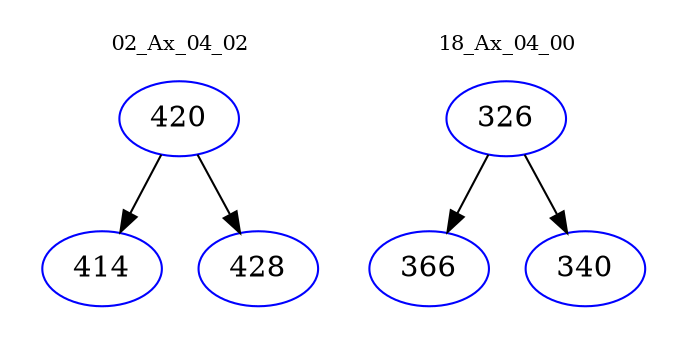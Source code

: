 digraph{
subgraph cluster_0 {
color = white
label = "02_Ax_04_02";
fontsize=10;
T0_420 [label="420", color="blue"]
T0_420 -> T0_414 [color="black"]
T0_414 [label="414", color="blue"]
T0_420 -> T0_428 [color="black"]
T0_428 [label="428", color="blue"]
}
subgraph cluster_1 {
color = white
label = "18_Ax_04_00";
fontsize=10;
T1_326 [label="326", color="blue"]
T1_326 -> T1_366 [color="black"]
T1_366 [label="366", color="blue"]
T1_326 -> T1_340 [color="black"]
T1_340 [label="340", color="blue"]
}
}
